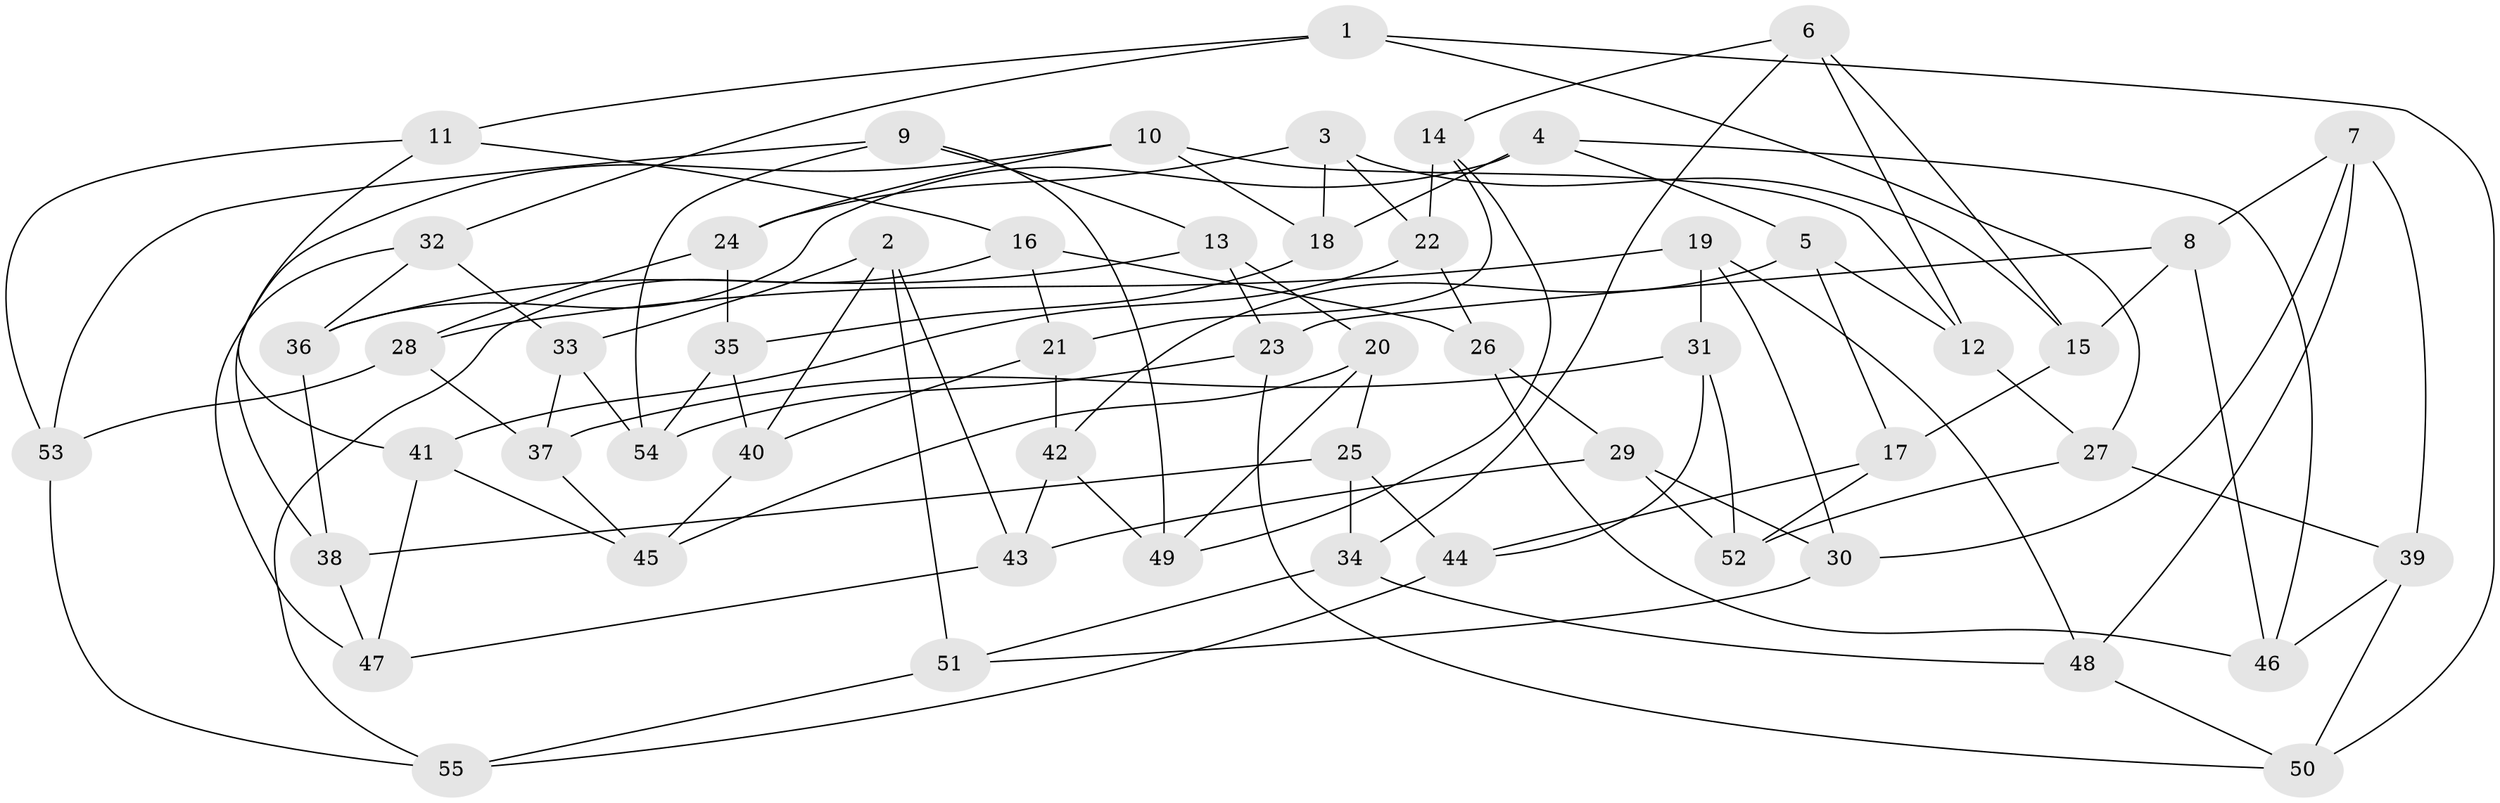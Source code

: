 // Generated by graph-tools (version 1.1) at 2025/02/03/09/25 03:02:59]
// undirected, 55 vertices, 110 edges
graph export_dot {
graph [start="1"]
  node [color=gray90,style=filled];
  1;
  2;
  3;
  4;
  5;
  6;
  7;
  8;
  9;
  10;
  11;
  12;
  13;
  14;
  15;
  16;
  17;
  18;
  19;
  20;
  21;
  22;
  23;
  24;
  25;
  26;
  27;
  28;
  29;
  30;
  31;
  32;
  33;
  34;
  35;
  36;
  37;
  38;
  39;
  40;
  41;
  42;
  43;
  44;
  45;
  46;
  47;
  48;
  49;
  50;
  51;
  52;
  53;
  54;
  55;
  1 -- 32;
  1 -- 11;
  1 -- 27;
  1 -- 50;
  2 -- 33;
  2 -- 40;
  2 -- 51;
  2 -- 43;
  3 -- 18;
  3 -- 24;
  3 -- 22;
  3 -- 15;
  4 -- 46;
  4 -- 36;
  4 -- 18;
  4 -- 5;
  5 -- 12;
  5 -- 17;
  5 -- 42;
  6 -- 14;
  6 -- 12;
  6 -- 15;
  6 -- 34;
  7 -- 39;
  7 -- 8;
  7 -- 48;
  7 -- 30;
  8 -- 46;
  8 -- 15;
  8 -- 23;
  9 -- 13;
  9 -- 53;
  9 -- 49;
  9 -- 54;
  10 -- 38;
  10 -- 18;
  10 -- 24;
  10 -- 12;
  11 -- 53;
  11 -- 16;
  11 -- 41;
  12 -- 27;
  13 -- 36;
  13 -- 20;
  13 -- 23;
  14 -- 49;
  14 -- 22;
  14 -- 21;
  15 -- 17;
  16 -- 26;
  16 -- 55;
  16 -- 21;
  17 -- 52;
  17 -- 44;
  18 -- 35;
  19 -- 30;
  19 -- 48;
  19 -- 31;
  19 -- 28;
  20 -- 49;
  20 -- 25;
  20 -- 45;
  21 -- 40;
  21 -- 42;
  22 -- 41;
  22 -- 26;
  23 -- 50;
  23 -- 54;
  24 -- 28;
  24 -- 35;
  25 -- 34;
  25 -- 44;
  25 -- 38;
  26 -- 29;
  26 -- 46;
  27 -- 52;
  27 -- 39;
  28 -- 53;
  28 -- 37;
  29 -- 52;
  29 -- 43;
  29 -- 30;
  30 -- 51;
  31 -- 52;
  31 -- 37;
  31 -- 44;
  32 -- 33;
  32 -- 36;
  32 -- 47;
  33 -- 54;
  33 -- 37;
  34 -- 51;
  34 -- 48;
  35 -- 54;
  35 -- 40;
  36 -- 38;
  37 -- 45;
  38 -- 47;
  39 -- 46;
  39 -- 50;
  40 -- 45;
  41 -- 47;
  41 -- 45;
  42 -- 43;
  42 -- 49;
  43 -- 47;
  44 -- 55;
  48 -- 50;
  51 -- 55;
  53 -- 55;
}
